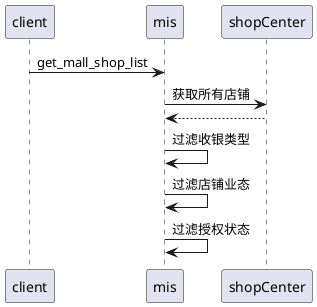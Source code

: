 @startuml
client -> mis: get_mall_shop_list
mis -> shopCenter: 获取所有店铺
shopCenter --> mis:

mis -> mis: 过滤收银类型
mis -> mis: 过滤店铺业态
mis -> mis: 过滤授权状态

@enduml